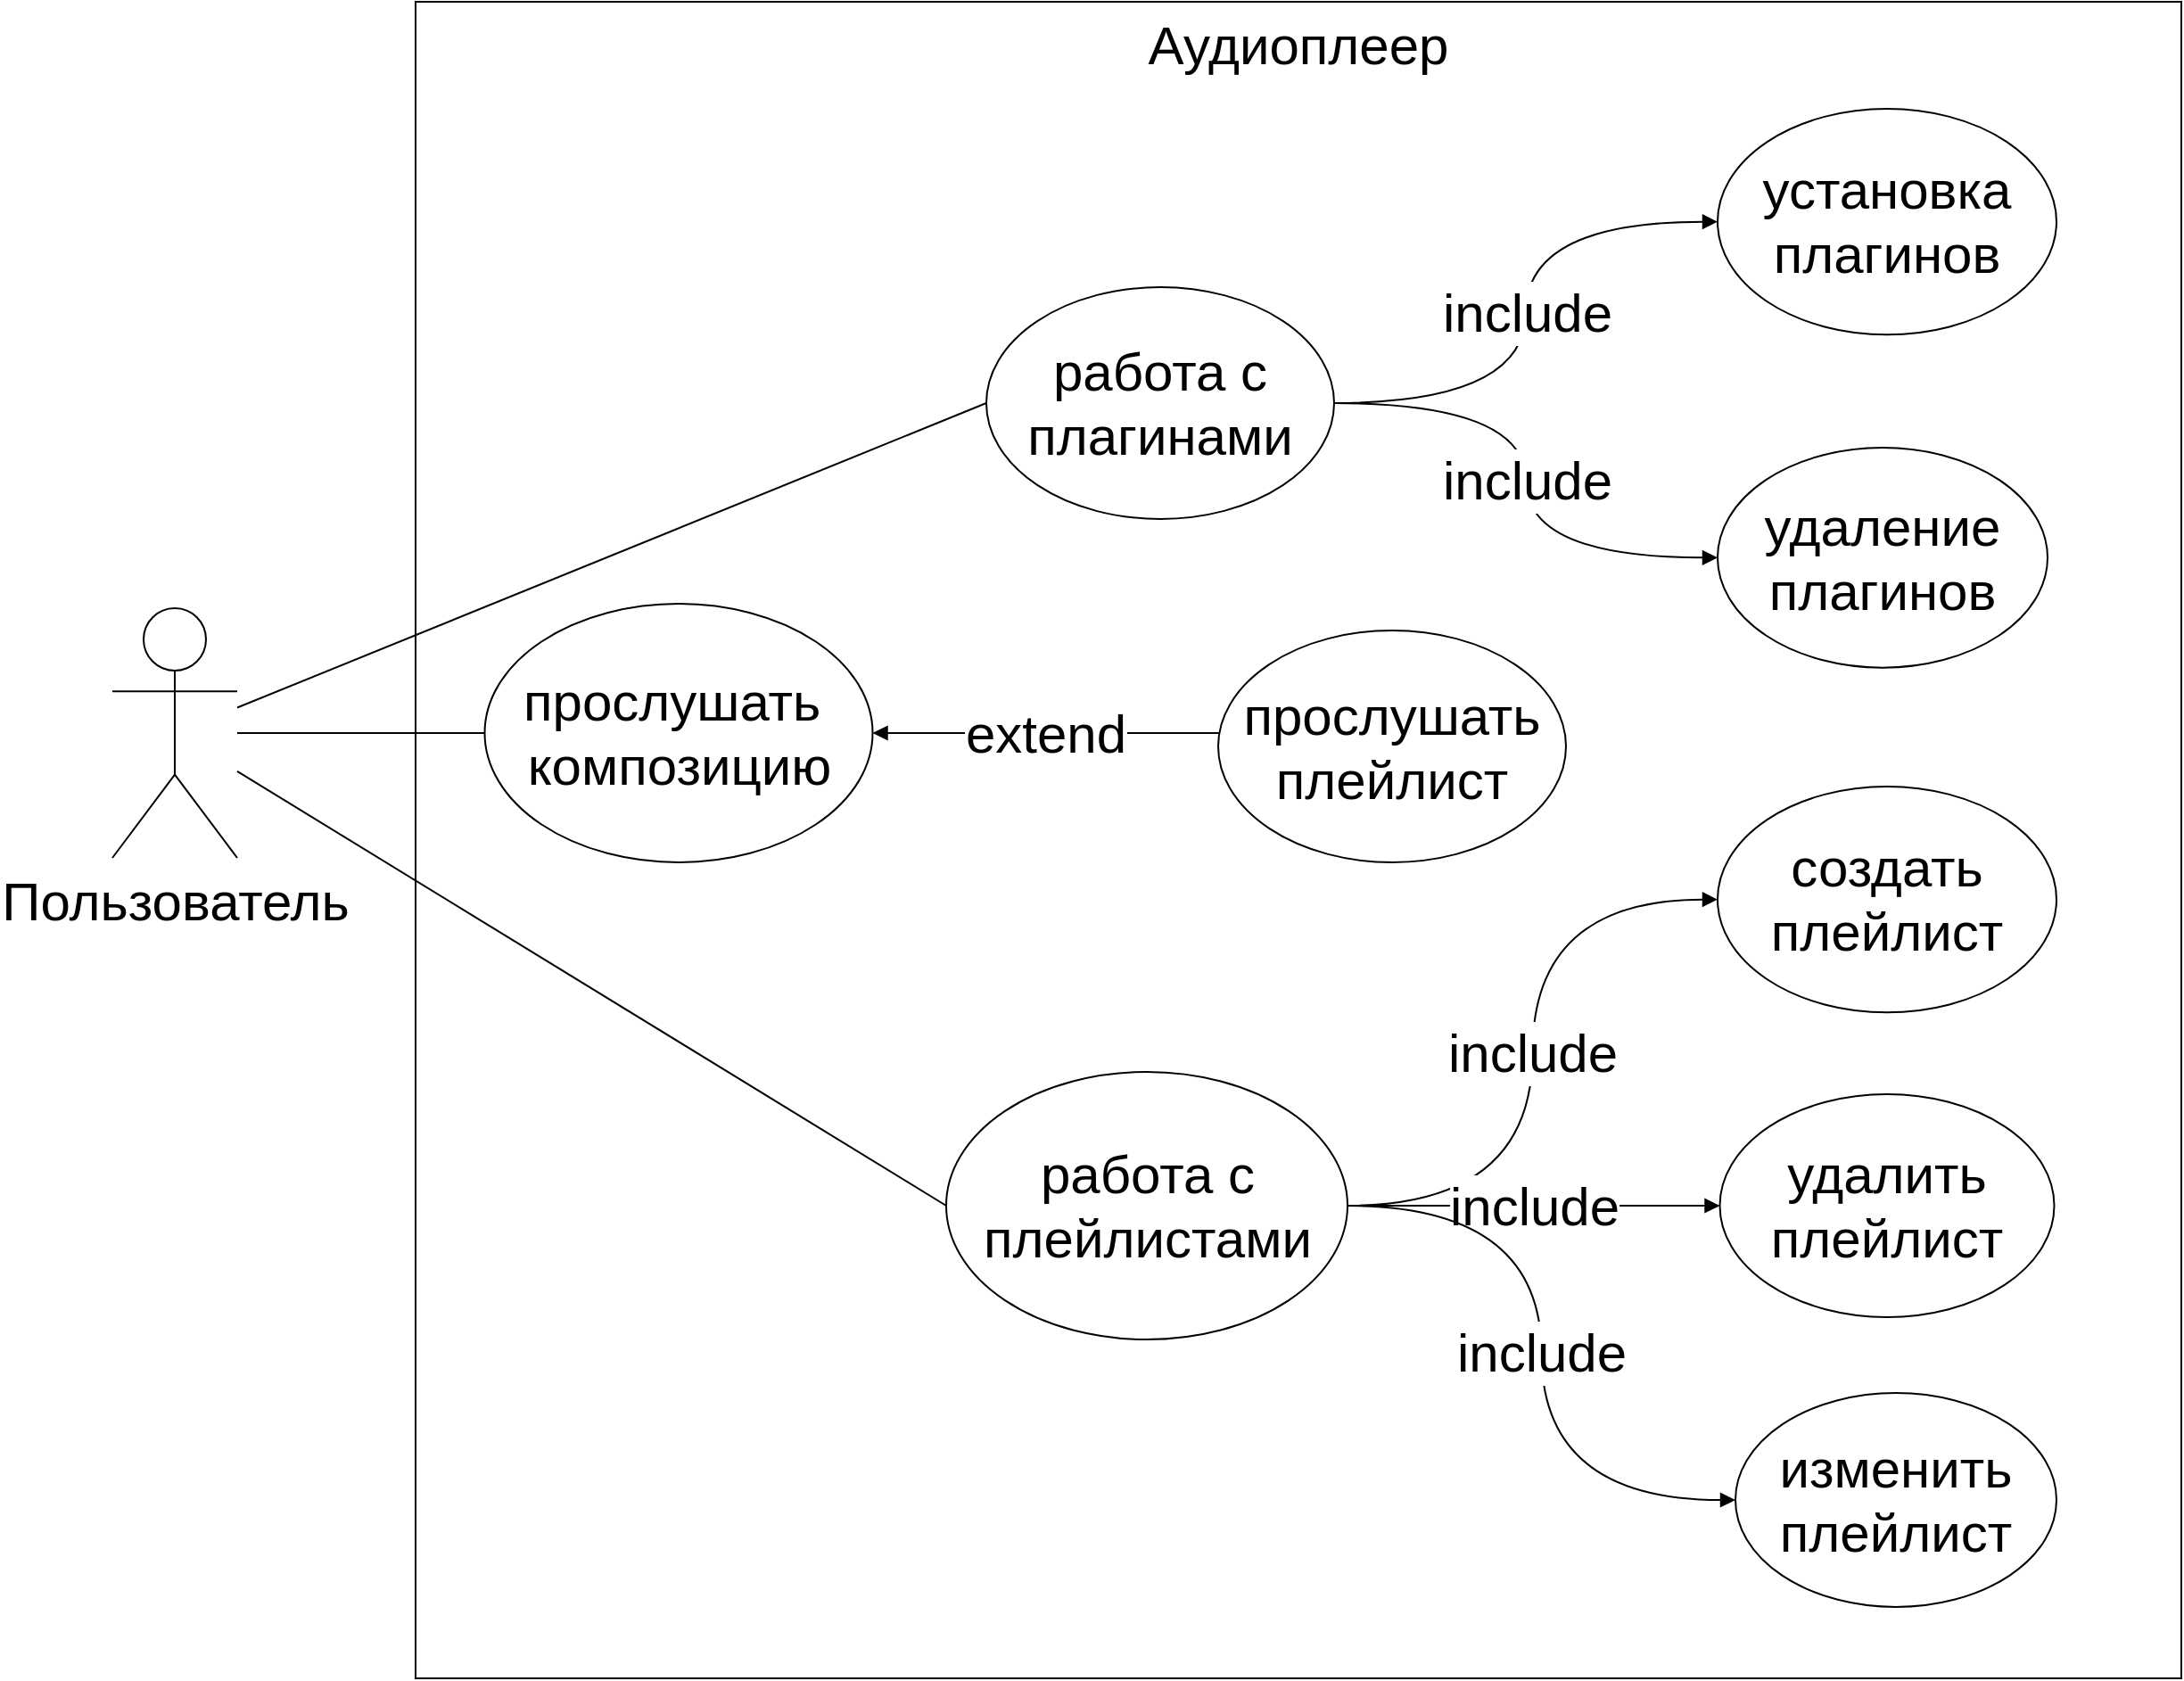<mxfile version="24.0.0" type="device">
  <diagram name="Страница — 1" id="zhSPEE8QUuminEkkHsBI">
    <mxGraphModel dx="2790" dy="2452" grid="1" gridSize="10" guides="1" tooltips="1" connect="1" arrows="1" fold="1" page="1" pageScale="1" pageWidth="827" pageHeight="1169" math="0" shadow="0">
      <root>
        <mxCell id="0" />
        <mxCell id="1" parent="0" />
        <mxCell id="-fM8ci7U5-hMbF4uqANQ-24" value="Аудиоплеер" style="rounded=0;whiteSpace=wrap;html=1;fillColor=none;horizontal=1;verticalAlign=top;fontSize=30;" parent="1" vertex="1">
          <mxGeometry x="210" y="-170" width="990" height="940" as="geometry" />
        </mxCell>
        <mxCell id="-fM8ci7U5-hMbF4uqANQ-1" value="Пользователь" style="shape=umlActor;verticalLabelPosition=bottom;verticalAlign=top;html=1;outlineConnect=0;fontSize=30;" parent="1" vertex="1">
          <mxGeometry x="40" y="170" width="70" height="140" as="geometry" />
        </mxCell>
        <mxCell id="-fM8ci7U5-hMbF4uqANQ-14" value="extend" style="edgeStyle=orthogonalEdgeStyle;rounded=0;orthogonalLoop=1;jettySize=auto;html=1;startArrow=block;startFill=1;endArrow=none;endFill=0;curved=1;fontSize=30;" parent="1" source="-fM8ci7U5-hMbF4uqANQ-2" target="-fM8ci7U5-hMbF4uqANQ-13" edge="1">
          <mxGeometry relative="1" as="geometry">
            <Array as="points">
              <mxPoint x="400" y="240" />
              <mxPoint x="400" y="240" />
            </Array>
          </mxGeometry>
        </mxCell>
        <mxCell id="-fM8ci7U5-hMbF4uqANQ-2" value="прослушать&amp;nbsp; композицию" style="ellipse;whiteSpace=wrap;html=1;fontSize=30;" parent="1" vertex="1">
          <mxGeometry x="248.75" y="167.5" width="217.5" height="145" as="geometry" />
        </mxCell>
        <mxCell id="-fM8ci7U5-hMbF4uqANQ-3" value="" style="edgeStyle=orthogonalEdgeStyle;rounded=0;orthogonalLoop=1;jettySize=auto;html=1;endArrow=none;endFill=0;fontSize=30;curved=0;" parent="1" source="-fM8ci7U5-hMbF4uqANQ-1" target="-fM8ci7U5-hMbF4uqANQ-2" edge="1">
          <mxGeometry relative="1" as="geometry" />
        </mxCell>
        <mxCell id="-fM8ci7U5-hMbF4uqANQ-7" value="include" style="edgeStyle=orthogonalEdgeStyle;rounded=0;orthogonalLoop=1;jettySize=auto;html=1;startArrow=none;startFill=0;endArrow=block;endFill=1;curved=1;fontSize=30;" parent="1" source="-fM8ci7U5-hMbF4uqANQ-4" target="-fM8ci7U5-hMbF4uqANQ-6" edge="1">
          <mxGeometry relative="1" as="geometry" />
        </mxCell>
        <mxCell id="-fM8ci7U5-hMbF4uqANQ-22" style="rounded=0;orthogonalLoop=1;jettySize=auto;html=1;exitX=0;exitY=0.5;exitDx=0;exitDy=0;endArrow=none;endFill=0;fontSize=30;" parent="1" source="-fM8ci7U5-hMbF4uqANQ-4" target="-fM8ci7U5-hMbF4uqANQ-1" edge="1">
          <mxGeometry relative="1" as="geometry" />
        </mxCell>
        <mxCell id="-fM8ci7U5-hMbF4uqANQ-4" value="работа с плагинами" style="ellipse;whiteSpace=wrap;html=1;fontSize=30;" parent="1" vertex="1">
          <mxGeometry x="530" y="-10" width="195" height="130" as="geometry" />
        </mxCell>
        <mxCell id="-fM8ci7U5-hMbF4uqANQ-21" style="rounded=0;orthogonalLoop=1;jettySize=auto;html=1;exitX=0;exitY=0.5;exitDx=0;exitDy=0;endArrow=none;endFill=0;fontSize=30;" parent="1" source="-fM8ci7U5-hMbF4uqANQ-5" target="-fM8ci7U5-hMbF4uqANQ-1" edge="1">
          <mxGeometry relative="1" as="geometry" />
        </mxCell>
        <mxCell id="-fM8ci7U5-hMbF4uqANQ-5" value="работа с плейлистами" style="ellipse;whiteSpace=wrap;html=1;fontSize=30;" parent="1" vertex="1">
          <mxGeometry x="507.5" y="430" width="225" height="150" as="geometry" />
        </mxCell>
        <mxCell id="-fM8ci7U5-hMbF4uqANQ-6" value="установка плагинов" style="ellipse;whiteSpace=wrap;html=1;fontSize=30;" parent="1" vertex="1">
          <mxGeometry x="940" y="-110" width="190" height="126.67" as="geometry" />
        </mxCell>
        <mxCell id="-fM8ci7U5-hMbF4uqANQ-9" value="include" style="edgeStyle=orthogonalEdgeStyle;rounded=0;orthogonalLoop=1;jettySize=auto;html=1;entryX=1;entryY=0.5;entryDx=0;entryDy=0;curved=1;startArrow=block;startFill=1;endArrow=none;endFill=0;fontSize=30;" parent="1" source="-fM8ci7U5-hMbF4uqANQ-8" target="-fM8ci7U5-hMbF4uqANQ-4" edge="1">
          <mxGeometry relative="1" as="geometry" />
        </mxCell>
        <mxCell id="-fM8ci7U5-hMbF4uqANQ-8" value="удаление плагинов" style="ellipse;whiteSpace=wrap;html=1;fontSize=30;" parent="1" vertex="1">
          <mxGeometry x="940" y="80" width="185" height="123.33" as="geometry" />
        </mxCell>
        <mxCell id="-fM8ci7U5-hMbF4uqANQ-13" value="прослушать плейлист" style="ellipse;whiteSpace=wrap;html=1;fontSize=30;" parent="1" vertex="1">
          <mxGeometry x="660" y="182.5" width="195" height="130" as="geometry" />
        </mxCell>
        <mxCell id="-fM8ci7U5-hMbF4uqANQ-17" value="include" style="edgeStyle=orthogonalEdgeStyle;rounded=0;orthogonalLoop=1;jettySize=auto;html=1;exitX=0;exitY=0.5;exitDx=0;exitDy=0;entryX=1;entryY=0.5;entryDx=0;entryDy=0;curved=1;startArrow=block;startFill=1;endArrow=none;endFill=0;fontSize=30;" parent="1" source="-fM8ci7U5-hMbF4uqANQ-15" target="-fM8ci7U5-hMbF4uqANQ-5" edge="1">
          <mxGeometry relative="1" as="geometry" />
        </mxCell>
        <mxCell id="-fM8ci7U5-hMbF4uqANQ-15" value="создать плейлист" style="ellipse;whiteSpace=wrap;html=1;fontSize=30;" parent="1" vertex="1">
          <mxGeometry x="940" y="270" width="190" height="126.67" as="geometry" />
        </mxCell>
        <mxCell id="-fM8ci7U5-hMbF4uqANQ-18" value="include" style="edgeStyle=orthogonalEdgeStyle;rounded=0;orthogonalLoop=1;jettySize=auto;html=1;exitX=0;exitY=0.5;exitDx=0;exitDy=0;curved=1;entryX=1;entryY=0.5;entryDx=0;entryDy=0;startArrow=block;startFill=1;endArrow=none;endFill=0;fontSize=30;" parent="1" source="-fM8ci7U5-hMbF4uqANQ-16" target="-fM8ci7U5-hMbF4uqANQ-5" edge="1">
          <mxGeometry relative="1" as="geometry">
            <mxPoint x="350" y="390" as="targetPoint" />
          </mxGeometry>
        </mxCell>
        <mxCell id="-fM8ci7U5-hMbF4uqANQ-16" value="удалить плейлист" style="ellipse;whiteSpace=wrap;html=1;fontSize=30;" parent="1" vertex="1">
          <mxGeometry x="941.25" y="442.5" width="187.5" height="125" as="geometry" />
        </mxCell>
        <mxCell id="-fM8ci7U5-hMbF4uqANQ-20" value="include" style="edgeStyle=orthogonalEdgeStyle;rounded=0;orthogonalLoop=1;jettySize=auto;html=1;exitX=0;exitY=0.5;exitDx=0;exitDy=0;entryX=1;entryY=0.5;entryDx=0;entryDy=0;curved=1;startArrow=block;startFill=1;endArrow=none;endFill=0;fontSize=30;" parent="1" source="-fM8ci7U5-hMbF4uqANQ-19" target="-fM8ci7U5-hMbF4uqANQ-5" edge="1">
          <mxGeometry relative="1" as="geometry" />
        </mxCell>
        <mxCell id="-fM8ci7U5-hMbF4uqANQ-19" value="изменить плейлист" style="ellipse;whiteSpace=wrap;html=1;fontSize=30;" parent="1" vertex="1">
          <mxGeometry x="950" y="610" width="180" height="120" as="geometry" />
        </mxCell>
      </root>
    </mxGraphModel>
  </diagram>
</mxfile>
